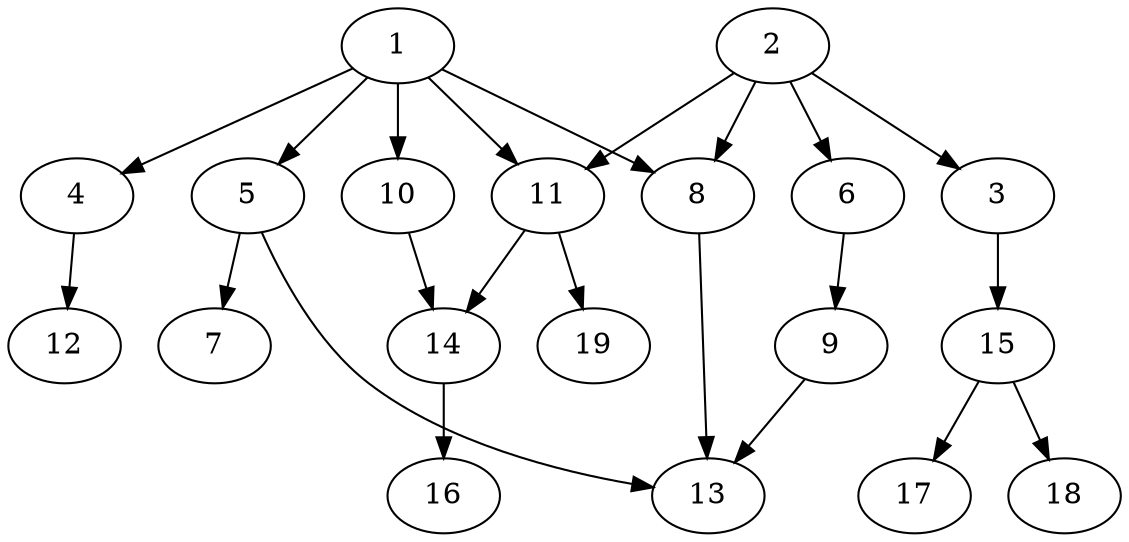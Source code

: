 // DAG automatically generated by daggen at Fri May 24 12:58:33 2024
// daggen-master/daggen -n 19 --fat 0.5 --density 0.5 --regular 0.5 --jump 2 --minalpha 20 --maxalpha 50 --dot -o dags_dot_19/sim_1.dot 
digraph G {
  1 [size="6526179360", alpha="34.16"]
  1 -> 4 [size ="134217728"]
  1 -> 5 [size ="134217728"]
  1 -> 8 [size ="134217728"]
  1 -> 10 [size ="134217728"]
  1 -> 11 [size ="134217728"]
  2 [size="28991029248", alpha="28.34"]
  2 -> 3 [size ="75497472"]
  2 -> 6 [size ="75497472"]
  2 -> 8 [size ="75497472"]
  2 -> 11 [size ="75497472"]
  3 [size="26599078742", alpha="24.10"]
  3 -> 15 [size ="33554432"]
  4 [size="1406018814851", alpha="34.64"]
  4 -> 12 [size ="838860800"]
  5 [size="368293445632", alpha="34.15"]
  5 -> 7 [size ="411041792"]
  5 -> 13 [size ="411041792"]
  6 [size="49002659436", alpha="48.72"]
  6 -> 9 [size ="134217728"]
  7 [size="4800866376", alpha="43.36"]
  8 [size="163728546348", alpha="36.95"]
  8 -> 13 [size ="134217728"]
  9 [size="17711875647", alpha="38.51"]
  9 -> 13 [size ="301989888"]
  10 [size="13341900296", alpha="40.47"]
  10 -> 14 [size ="536870912"]
  11 [size="6131564247", alpha="44.04"]
  11 -> 14 [size ="679477248"]
  11 -> 19 [size ="679477248"]
  12 [size="36685735697", alpha="37.40"]
  13 [size="368293445632", alpha="44.01"]
  14 [size="28991029248", alpha="32.77"]
  14 -> 16 [size ="75497472"]
  15 [size="826798228360", alpha="21.53"]
  15 -> 17 [size ="536870912"]
  15 -> 18 [size ="536870912"]
  16 [size="549755813888", alpha="25.10"]
  17 [size="230280861041", alpha="22.59"]
  18 [size="1073741824000", alpha="42.66"]
  19 [size="21965844324", alpha="40.96"]
}
